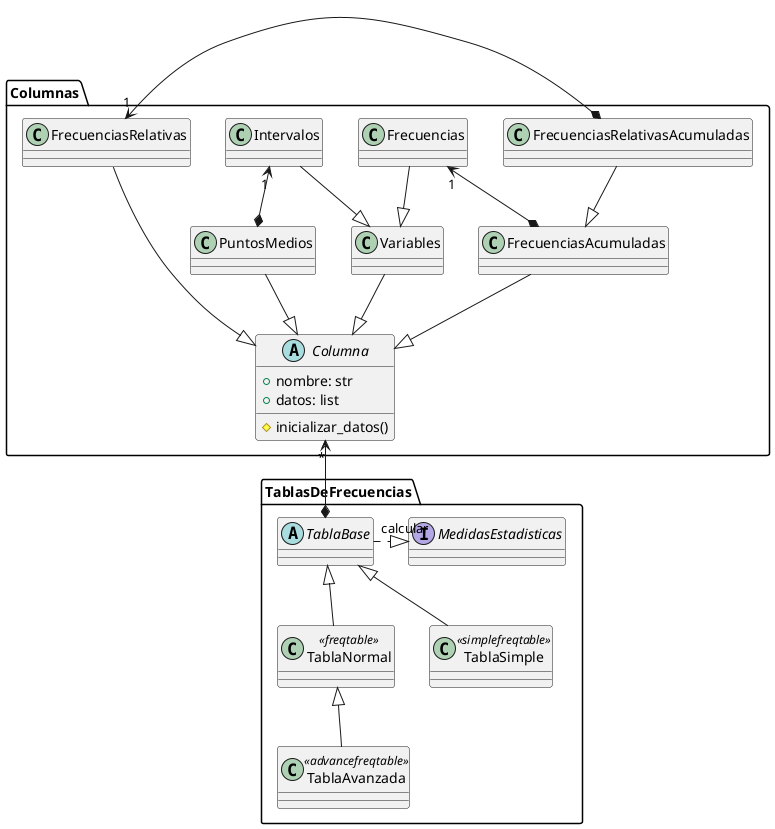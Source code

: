 @startuml TablasDeFrecuencia

'skinparam groupInheritance 2
'left to right direction

' Patrón estructural: Bridge
package Columnas {
    ' Patrón de comportamiento: Command
    abstract class Columna {
        + nombre: str
        + datos: list
        # inicializar_datos()
    }
    class Variables {}
    class Intervalos {}
    class PuntosMedios {}
    class Frecuencias {}
    class FrecuenciasAcumuladas {}
    class FrecuenciasRelativas {}
    class FrecuenciasRelativasAcumuladas {}
    Variables --|> Columna
    Intervalos --|> Variables
    PuntosMedios --|> Columna
    Frecuencias --|> Variables
    FrecuenciasAcumuladas --|> Columna
    FrecuenciasRelativas --|> Columna
    FrecuenciasRelativasAcumuladas --|> FrecuenciasAcumuladas
    FrecuenciasAcumuladas *-left-> "1" Frecuencias
    FrecuenciasRelativasAcumuladas *-left-> "1" FrecuenciasRelativas
    PuntosMedios *-left-> "1" Intervalos
}

package TablasDeFrecuencias {
    'Patrón creacional: Prototype
    interface MedidasEstadisticas {
        
    }
    abstract class TablaBase {

    }
    class TablaSimple <<simplefreqtable>> {

    }
    class TablaNormal <<freqtable>> {

    }
    class TablaAvanzada <<advancefreqtable>> {

    }
    TablaBase .right.|> "calcular" MedidasEstadisticas
    TablaBase *-up-> "*" Columna
    TablaSimple -up-|> TablaBase
    TablaNormal -up-|> TablaBase
    TablaAvanzada -up-|> TablaNormal
}

@enduml